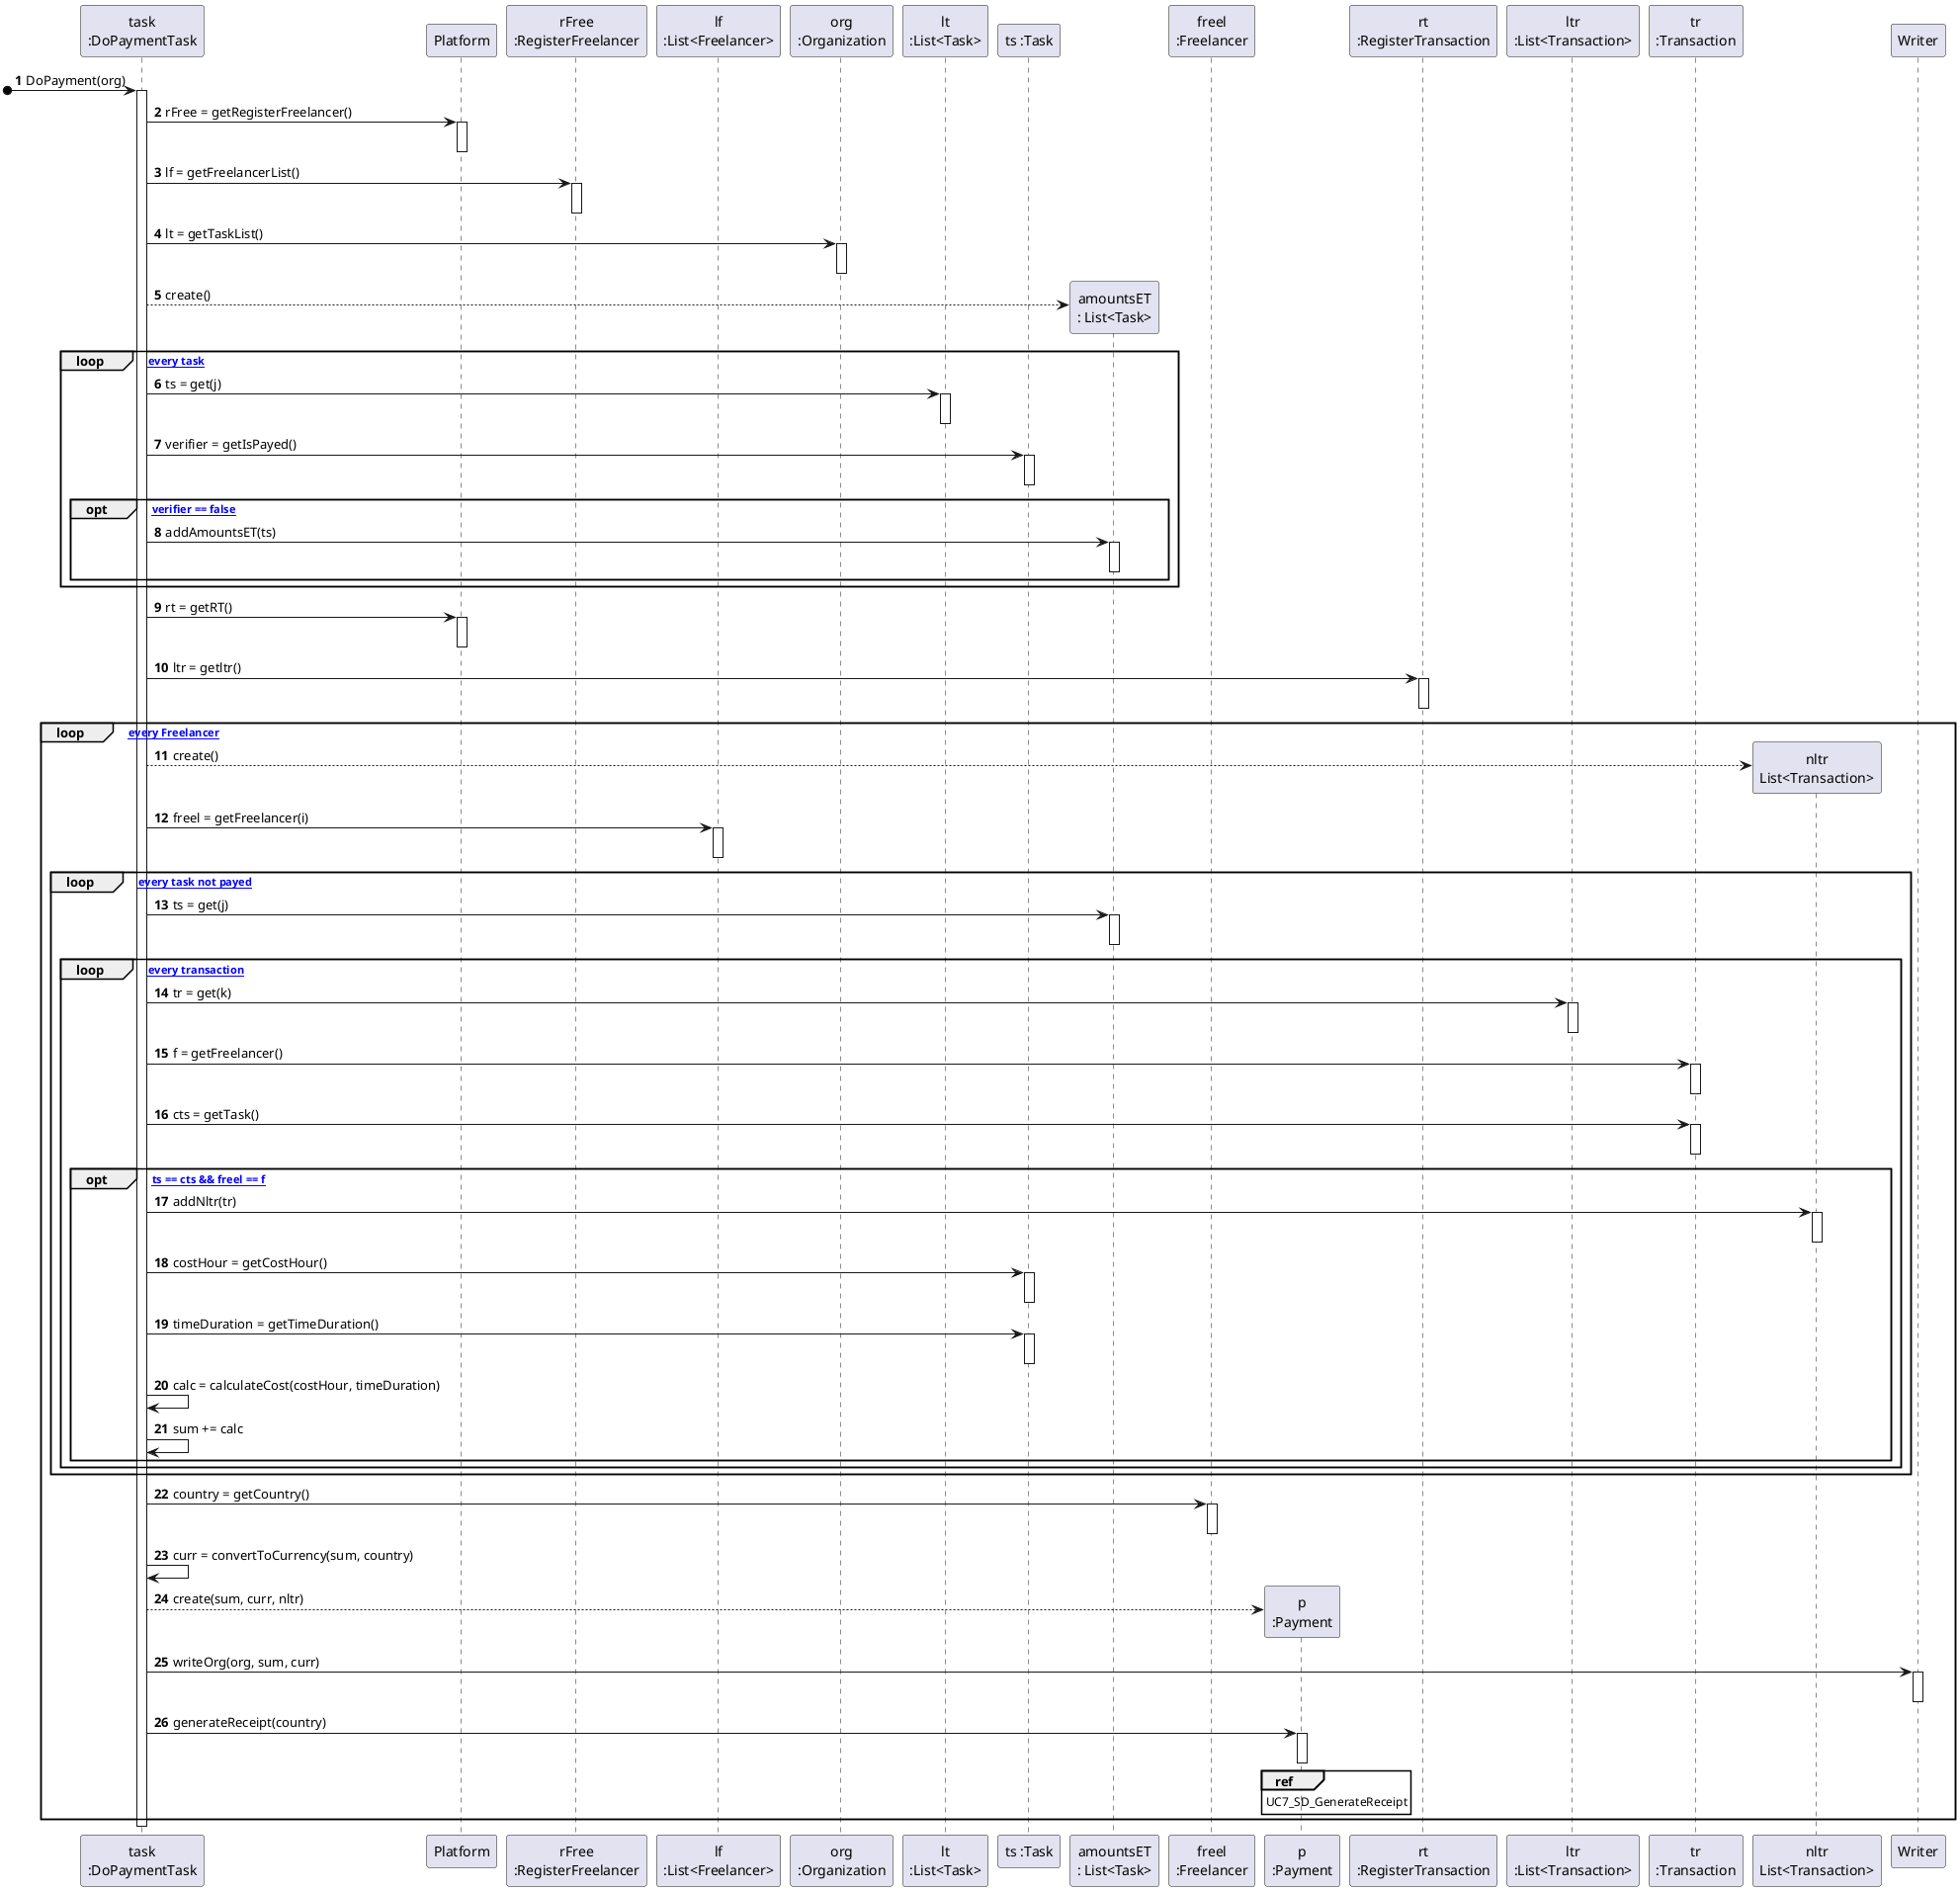 @startuml
autonumber

participant "task\n:DoPaymentTask" as TASK
participant "Platform" as P
participant "rFree\n:RegisterFreelancer" as RF
participant "lf\n:List<Freelancer>" as LF
participant "org\n:Organization" as O
participant "lt\n:List<Task>" as LT

participant "ts :Task" as T
participant "amountsET\n: List<Task>" as LTS
participant "freel\n:Freelancer" as F
participant "p\n:Payment" as PA
participant "rt\n:RegisterTransaction" as RT
participant "ltr\n:List<Transaction>" as LTR
participant "tr\n:Transaction" as TR
participant "nltr\nList<Transaction>" as NLTR
participant "Writer" as W

[o-> TASK : DoPayment(org)
activate TASK


TASK -> P : rFree = getRegisterFreelancer()
activate P
deactivate P
TASK -> RF : lf = getFreelancerList()
activate RF
deactivate RF

TASK -> O : lt = getTaskList()
activate O
deactivate O

TASK --> LTS** : create()






loop [for every task]

TASK -> LT : ts = get(j)
activate LT
deactivate LT



TASK -> T : verifier = getIsPayed()
activate T
deactivate T

opt [if verifier == false]



TASK -> LTS : addAmountsET(ts)
activate LTS
deactivate LTS

end opt
end loop


TASK -> P : rt = getRT()
activate P
deactivate P

TASK -> RT : ltr = getltr()
activate RT
deactivate RT


loop [for every Freelancer]

TASK --> NLTR** : create()

TASK -> LF : freel = getFreelancer(i)
activate LF
deactivate LF

loop [for every task not payed]
TASK -> LTS : ts = get(j)
activate LTS
deactivate LTS
loop [for every transaction]

TASK -> LTR : tr = get(k)
activate LTR
deactivate LTR

TASK -> TR : f = getFreelancer()
activate TR
deactivate TR

TASK -> TR : cts = getTask()
activate TR
deactivate TR


opt [if ts == cts && freel == f]
TASK -> NLTR : addNltr(tr)
activate NLTR
deactivate NLTR




TASK -> T : costHour = getCostHour()
activate T
deactivate T

TASK -> T : timeDuration = getTimeDuration()
activate T
deactivate T
TASK -> TASK : calc = calculateCost(costHour, timeDuration)

TASK -> TASK : sum += calc

end opt
end loop
end loop

TASK -> F : country = getCountry()
activate F
deactivate F

TASK -> TASK : curr = convertToCurrency(sum, country)



TASK --> PA** : create(sum, curr, nltr)

TASK -> W : writeOrg(org, sum, curr)
activate W
deactivate W

TASK -> PA : generateReceipt(country)
activate PA
deactivate PA




ref over PA : UC7_SD_GenerateReceipt

end loop
deactivate TASK
@enduml